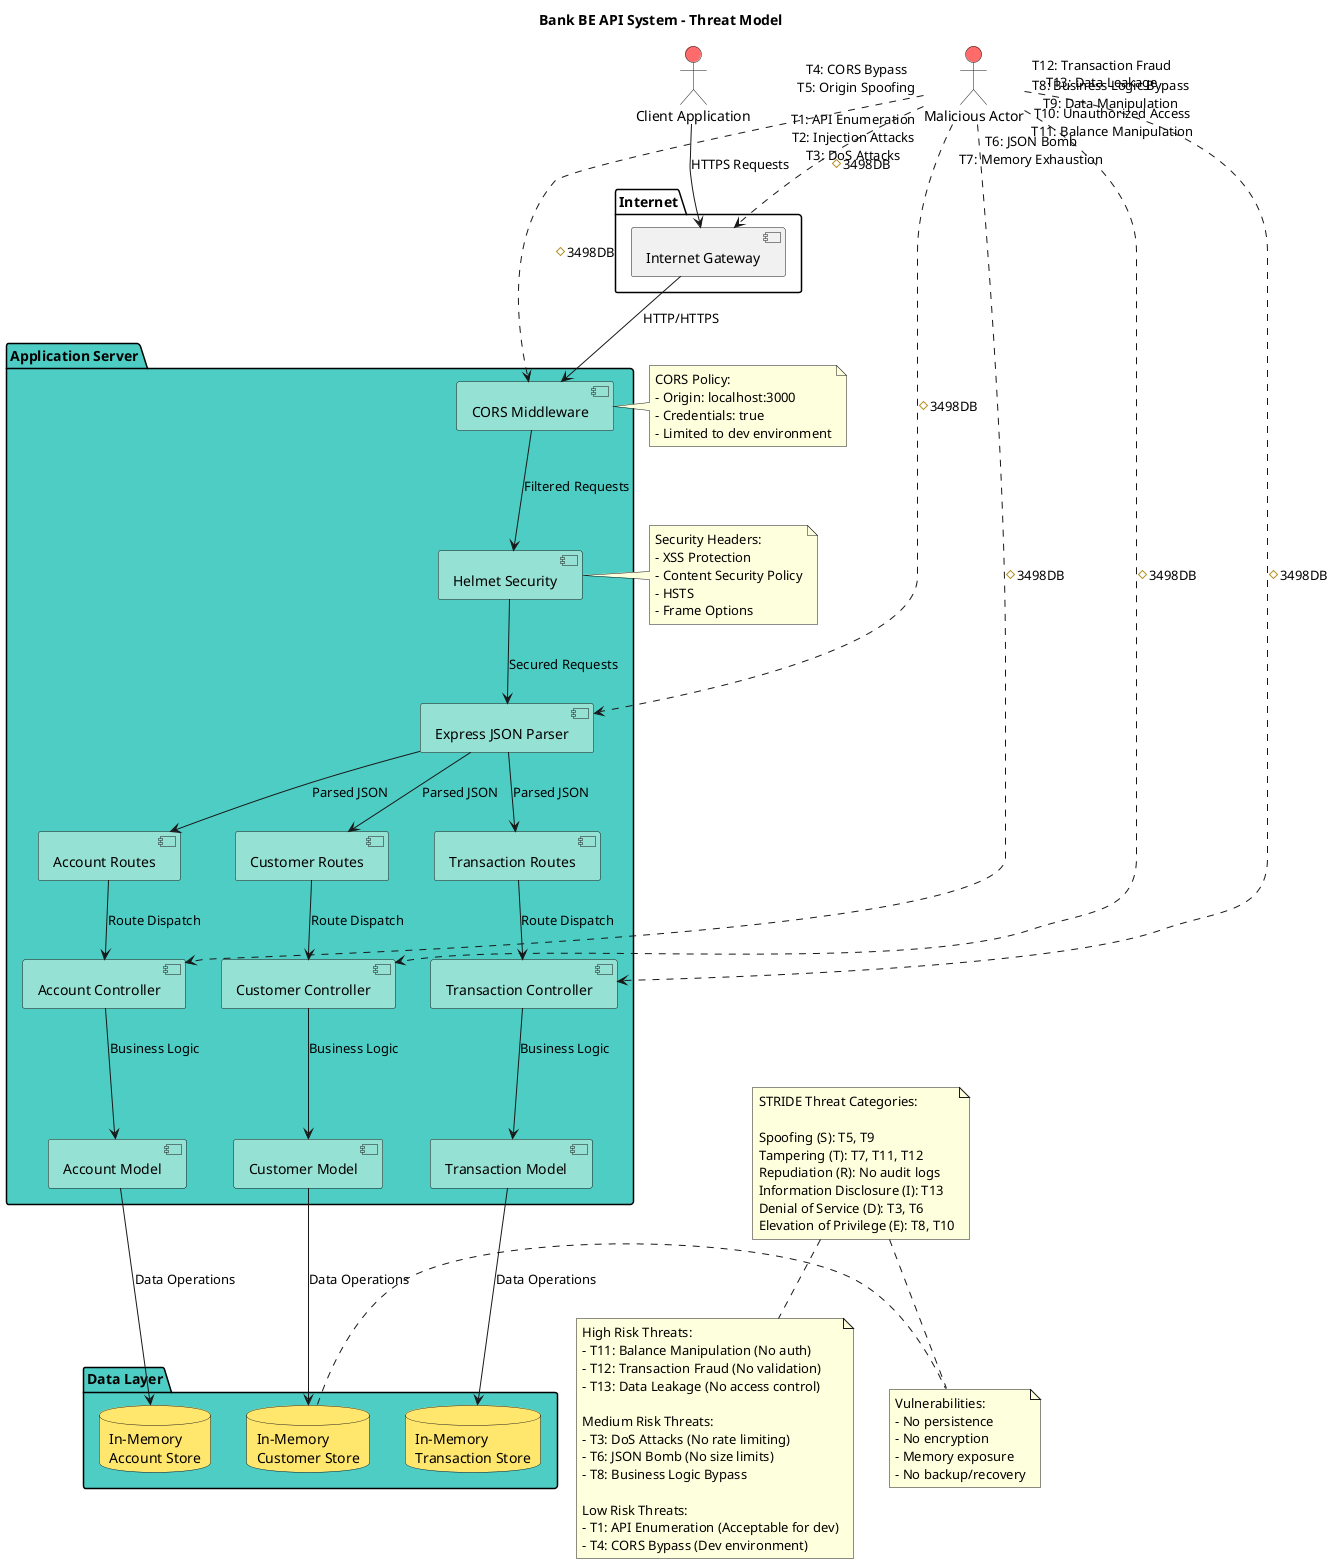 @startuml Bank Be API Threat Model

!define EXTERNAL_ACTOR #FF6B6B
!define TRUST_BOUNDARY #4ECDC4
!define DATA_STORE #FFE66D
!define PROCESS #95E1D3
!define DATA_FLOW #3498DB

title Bank BE API System - Threat Model

' External Actors
actor "Client Application" as client EXTERNAL_ACTOR
actor "Malicious Actor" as attacker EXTERNAL_ACTOR

' Trust Boundaries
package "Internet" {
    [Internet Gateway] as internet
}

package "Application Server" as app_boundary TRUST_BOUNDARY {
    ' Express.js Application Layer
    [CORS Middleware] as cors PROCESS
    [Helmet Security] as helmet PROCESS
    [Express JSON Parser] as parser PROCESS
    
    ' API Routes
    [Customer Routes] as customer_routes PROCESS
    [Account Routes] as account_routes PROCESS
    [Transaction Routes] as transaction_routes PROCESS
    
    ' Controllers
    [Customer Controller] as customer_ctrl PROCESS
    [Account Controller] as account_ctrl PROCESS
    [Transaction Controller] as transaction_ctrl PROCESS
    
    ' Models/Business Logic
    [Customer Model] as customer_model PROCESS
    [Account Model] as account_model PROCESS
    [Transaction Model] as transaction_model PROCESS
}

package "Data Layer" as data_boundary TRUST_BOUNDARY {
    ' In-Memory Storage (Current Implementation)
    database "In-Memory\nCustomer Store" as customer_store DATA_STORE
    database "In-Memory\nAccount Store" as account_store DATA_STORE
    database "In-Memory\nTransaction Store" as transaction_store DATA_STORE
}

' Data Flows
client --> internet : HTTPS Requests
internet --> cors : HTTP/HTTPS
cors --> helmet : Filtered Requests
helmet --> parser : Secured Requests
parser --> customer_routes : Parsed JSON
parser --> account_routes : Parsed JSON  
parser --> transaction_routes : Parsed JSON

customer_routes --> customer_ctrl : Route Dispatch
account_routes --> account_ctrl : Route Dispatch
transaction_routes --> transaction_ctrl : Route Dispatch

customer_ctrl --> customer_model : Business Logic
account_ctrl --> account_model : Business Logic
transaction_ctrl --> transaction_model : Business Logic

customer_model --> customer_store : Data Operations
account_model --> account_store : Data Operations
transaction_model --> transaction_store : Data Operations

' Threat Vectors
attacker ..> internet : "T1: API Enumeration\nT2: Injection Attacks\nT3: DoS Attacks" DATA_FLOW
attacker ..> cors : "T4: CORS Bypass\nT5: Origin Spoofing" DATA_FLOW
attacker ..> parser : "T6: JSON Bomb\nT7: Memory Exhaustion" DATA_FLOW
attacker ..> customer_ctrl : "T8: Business Logic Bypass\nT9: Data Manipulation" DATA_FLOW
attacker ..> account_ctrl : "T10: Unauthorized Access\nT11: Balance Manipulation" DATA_FLOW
attacker ..> transaction_ctrl : "T12: Transaction Fraud\nT13: Data Leakage" DATA_FLOW

' Security Controls
note right of helmet
  Security Headers:
  - XSS Protection
  - Content Security Policy
  - HSTS
  - Frame Options
end note

note right of cors
  CORS Policy:
  - Origin: localhost:3000
  - Credentials: true
  - Limited to dev environment
end note

note right of customer_store
  Vulnerabilities:
  - No persistence
  - No encryption
  - Memory exposure
  - No backup/recovery
end note

' Threat Categories
note top
  STRIDE Threat Categories:
  
  Spoofing (S): T5, T9
  Tampering (T): T7, T11, T12
  Repudiation (R): No audit logs
  Information Disclosure (I): T13
  Denial of Service (D): T3, T6
  Elevation of Privilege (E): T8, T10
end note

' Risk Assessment
note bottom
  High Risk Threats:
  - T11: Balance Manipulation (No auth)
  - T12: Transaction Fraud (No validation)
  - T13: Data Leakage (No access control)
  
  Medium Risk Threats:
  - T3: DoS Attacks (No rate limiting)
  - T6: JSON Bomb (No size limits)
  - T8: Business Logic Bypass
  
  Low Risk Threats:
  - T1: API Enumeration (Acceptable for dev)
  - T4: CORS Bypass (Dev environment)
end note

@enduml